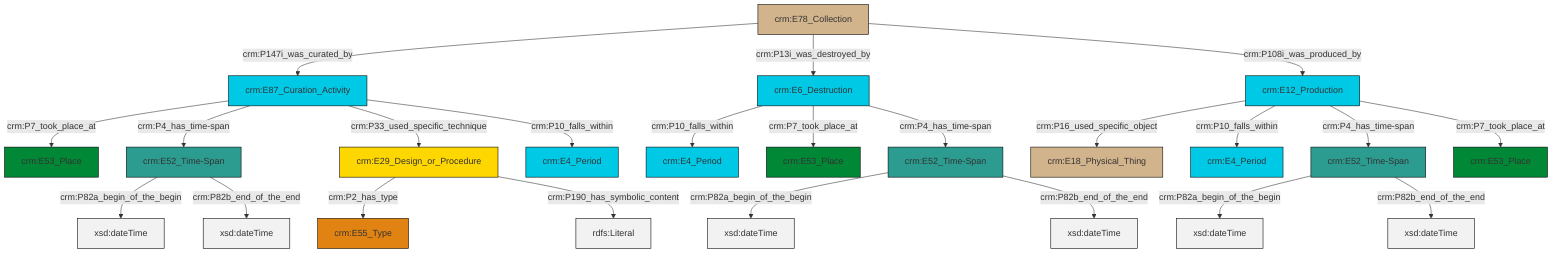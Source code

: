 graph TD
classDef Literal fill:#f2f2f2,stroke:#000000;
classDef CRM_Entity fill:#FFFFFF,stroke:#000000;
classDef Temporal_Entity fill:#00C9E6, stroke:#000000;
classDef Type fill:#E18312, stroke:#000000;
classDef Time-Span fill:#2C9C91, stroke:#000000;
classDef Appellation fill:#FFEB7F, stroke:#000000;
classDef Place fill:#008836, stroke:#000000;
classDef Persistent_Item fill:#B266B2, stroke:#000000;
classDef Conceptual_Object fill:#FFD700, stroke:#000000;
classDef Physical_Thing fill:#D2B48C, stroke:#000000;
classDef Actor fill:#f58aad, stroke:#000000;
classDef PC_Classes fill:#4ce600, stroke:#000000;
classDef Multi fill:#cccccc,stroke:#000000;

0["crm:E6_Destruction"]:::Temporal_Entity -->|crm:P10_falls_within| 1["crm:E4_Period"]:::Temporal_Entity
2["crm:E78_Collection"]:::Physical_Thing -->|crm:P147i_was_curated_by| 3["crm:E87_Curation_Activity"]:::Temporal_Entity
7["crm:E52_Time-Span"]:::Time-Span -->|crm:P82a_begin_of_the_begin| 8[xsd:dateTime]:::Literal
2["crm:E78_Collection"]:::Physical_Thing -->|crm:P13i_was_destroyed_by| 0["crm:E6_Destruction"]:::Temporal_Entity
0["crm:E6_Destruction"]:::Temporal_Entity -->|crm:P7_took_place_at| 4["crm:E53_Place"]:::Place
2["crm:E78_Collection"]:::Physical_Thing -->|crm:P108i_was_produced_by| 11["crm:E12_Production"]:::Temporal_Entity
9["crm:E29_Design_or_Procedure"]:::Conceptual_Object -->|crm:P2_has_type| 12["crm:E55_Type"]:::Type
13["crm:E52_Time-Span"]:::Time-Span -->|crm:P82a_begin_of_the_begin| 14[xsd:dateTime]:::Literal
15["crm:E52_Time-Span"]:::Time-Span -->|crm:P82a_begin_of_the_begin| 16[xsd:dateTime]:::Literal
15["crm:E52_Time-Span"]:::Time-Span -->|crm:P82b_end_of_the_end| 21[xsd:dateTime]:::Literal
7["crm:E52_Time-Span"]:::Time-Span -->|crm:P82b_end_of_the_end| 22[xsd:dateTime]:::Literal
9["crm:E29_Design_or_Procedure"]:::Conceptual_Object -->|crm:P190_has_symbolic_content| 24[rdfs:Literal]:::Literal
3["crm:E87_Curation_Activity"]:::Temporal_Entity -->|crm:P7_took_place_at| 29["crm:E53_Place"]:::Place
13["crm:E52_Time-Span"]:::Time-Span -->|crm:P82b_end_of_the_end| 32[xsd:dateTime]:::Literal
11["crm:E12_Production"]:::Temporal_Entity -->|crm:P16_used_specific_object| 33["crm:E18_Physical_Thing"]:::Physical_Thing
3["crm:E87_Curation_Activity"]:::Temporal_Entity -->|crm:P4_has_time-span| 7["crm:E52_Time-Span"]:::Time-Span
11["crm:E12_Production"]:::Temporal_Entity -->|crm:P10_falls_within| 18["crm:E4_Period"]:::Temporal_Entity
0["crm:E6_Destruction"]:::Temporal_Entity -->|crm:P4_has_time-span| 13["crm:E52_Time-Span"]:::Time-Span
11["crm:E12_Production"]:::Temporal_Entity -->|crm:P4_has_time-span| 15["crm:E52_Time-Span"]:::Time-Span
3["crm:E87_Curation_Activity"]:::Temporal_Entity -->|crm:P33_used_specific_technique| 9["crm:E29_Design_or_Procedure"]:::Conceptual_Object
3["crm:E87_Curation_Activity"]:::Temporal_Entity -->|crm:P10_falls_within| 27["crm:E4_Period"]:::Temporal_Entity
11["crm:E12_Production"]:::Temporal_Entity -->|crm:P7_took_place_at| 25["crm:E53_Place"]:::Place